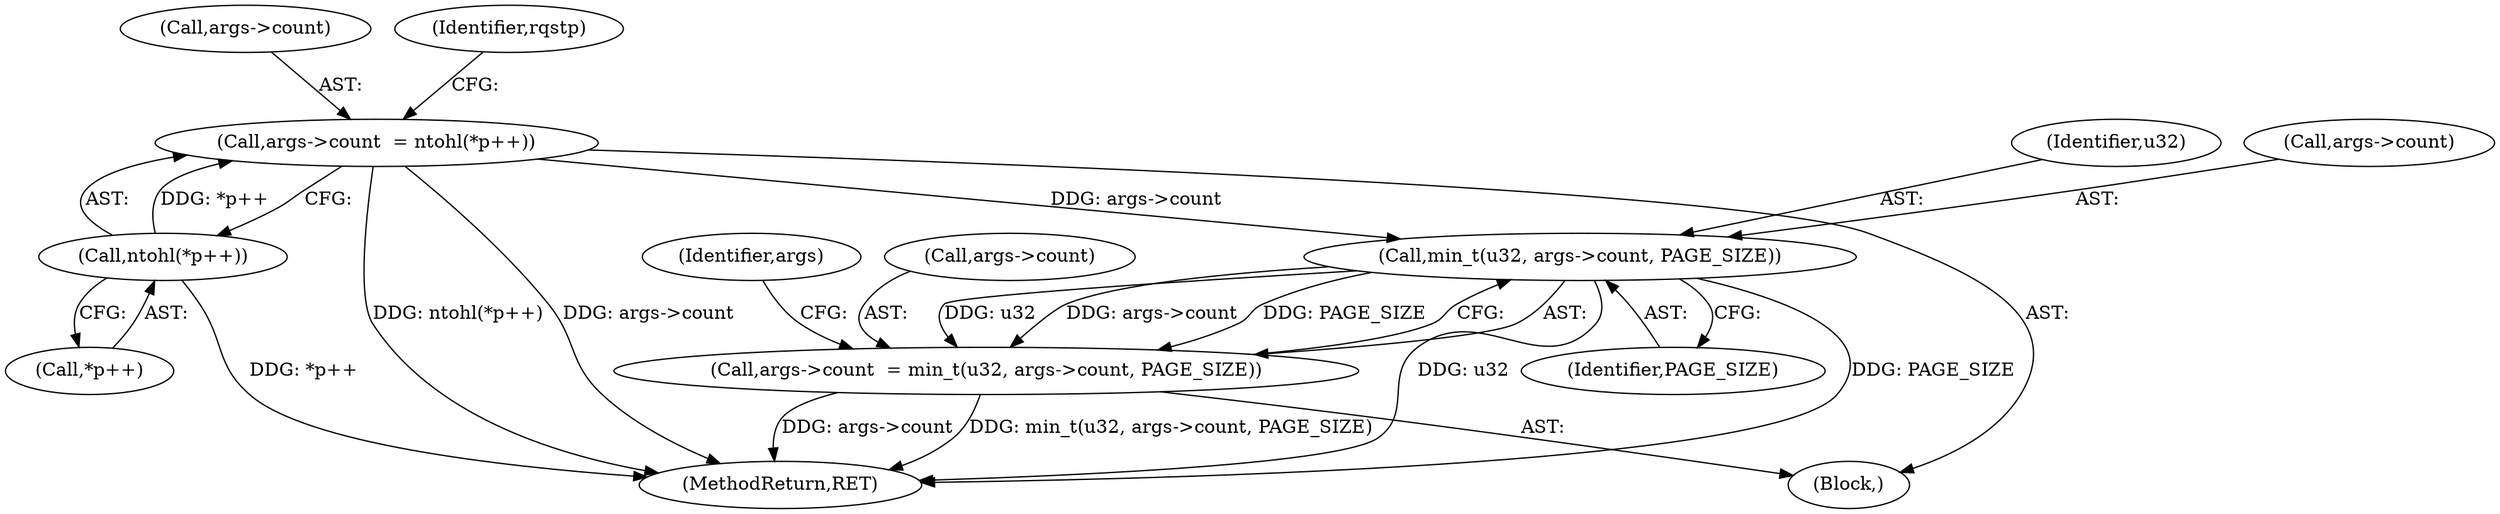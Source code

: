 digraph "0_linux_c70422f760c120480fee4de6c38804c72aa26bc1_6@pointer" {
"1000158" [label="(Call,min_t(u32, args->count, PAGE_SIZE))"];
"1000139" [label="(Call,args->count  = ntohl(*p++))"];
"1000143" [label="(Call,ntohl(*p++))"];
"1000154" [label="(Call,args->count  = min_t(u32, args->count, PAGE_SIZE))"];
"1000154" [label="(Call,args->count  = min_t(u32, args->count, PAGE_SIZE))"];
"1000139" [label="(Call,args->count  = ntohl(*p++))"];
"1000166" [label="(Identifier,args)"];
"1000176" [label="(MethodReturn,RET)"];
"1000155" [label="(Call,args->count)"];
"1000104" [label="(Block,)"];
"1000159" [label="(Identifier,u32)"];
"1000140" [label="(Call,args->count)"];
"1000150" [label="(Identifier,rqstp)"];
"1000158" [label="(Call,min_t(u32, args->count, PAGE_SIZE))"];
"1000163" [label="(Identifier,PAGE_SIZE)"];
"1000160" [label="(Call,args->count)"];
"1000143" [label="(Call,ntohl(*p++))"];
"1000144" [label="(Call,*p++)"];
"1000158" -> "1000154"  [label="AST: "];
"1000158" -> "1000163"  [label="CFG: "];
"1000159" -> "1000158"  [label="AST: "];
"1000160" -> "1000158"  [label="AST: "];
"1000163" -> "1000158"  [label="AST: "];
"1000154" -> "1000158"  [label="CFG: "];
"1000158" -> "1000176"  [label="DDG: u32"];
"1000158" -> "1000176"  [label="DDG: PAGE_SIZE"];
"1000158" -> "1000154"  [label="DDG: u32"];
"1000158" -> "1000154"  [label="DDG: args->count"];
"1000158" -> "1000154"  [label="DDG: PAGE_SIZE"];
"1000139" -> "1000158"  [label="DDG: args->count"];
"1000139" -> "1000104"  [label="AST: "];
"1000139" -> "1000143"  [label="CFG: "];
"1000140" -> "1000139"  [label="AST: "];
"1000143" -> "1000139"  [label="AST: "];
"1000150" -> "1000139"  [label="CFG: "];
"1000139" -> "1000176"  [label="DDG: args->count"];
"1000139" -> "1000176"  [label="DDG: ntohl(*p++)"];
"1000143" -> "1000139"  [label="DDG: *p++"];
"1000143" -> "1000144"  [label="CFG: "];
"1000144" -> "1000143"  [label="AST: "];
"1000143" -> "1000176"  [label="DDG: *p++"];
"1000154" -> "1000104"  [label="AST: "];
"1000155" -> "1000154"  [label="AST: "];
"1000166" -> "1000154"  [label="CFG: "];
"1000154" -> "1000176"  [label="DDG: args->count"];
"1000154" -> "1000176"  [label="DDG: min_t(u32, args->count, PAGE_SIZE)"];
}

